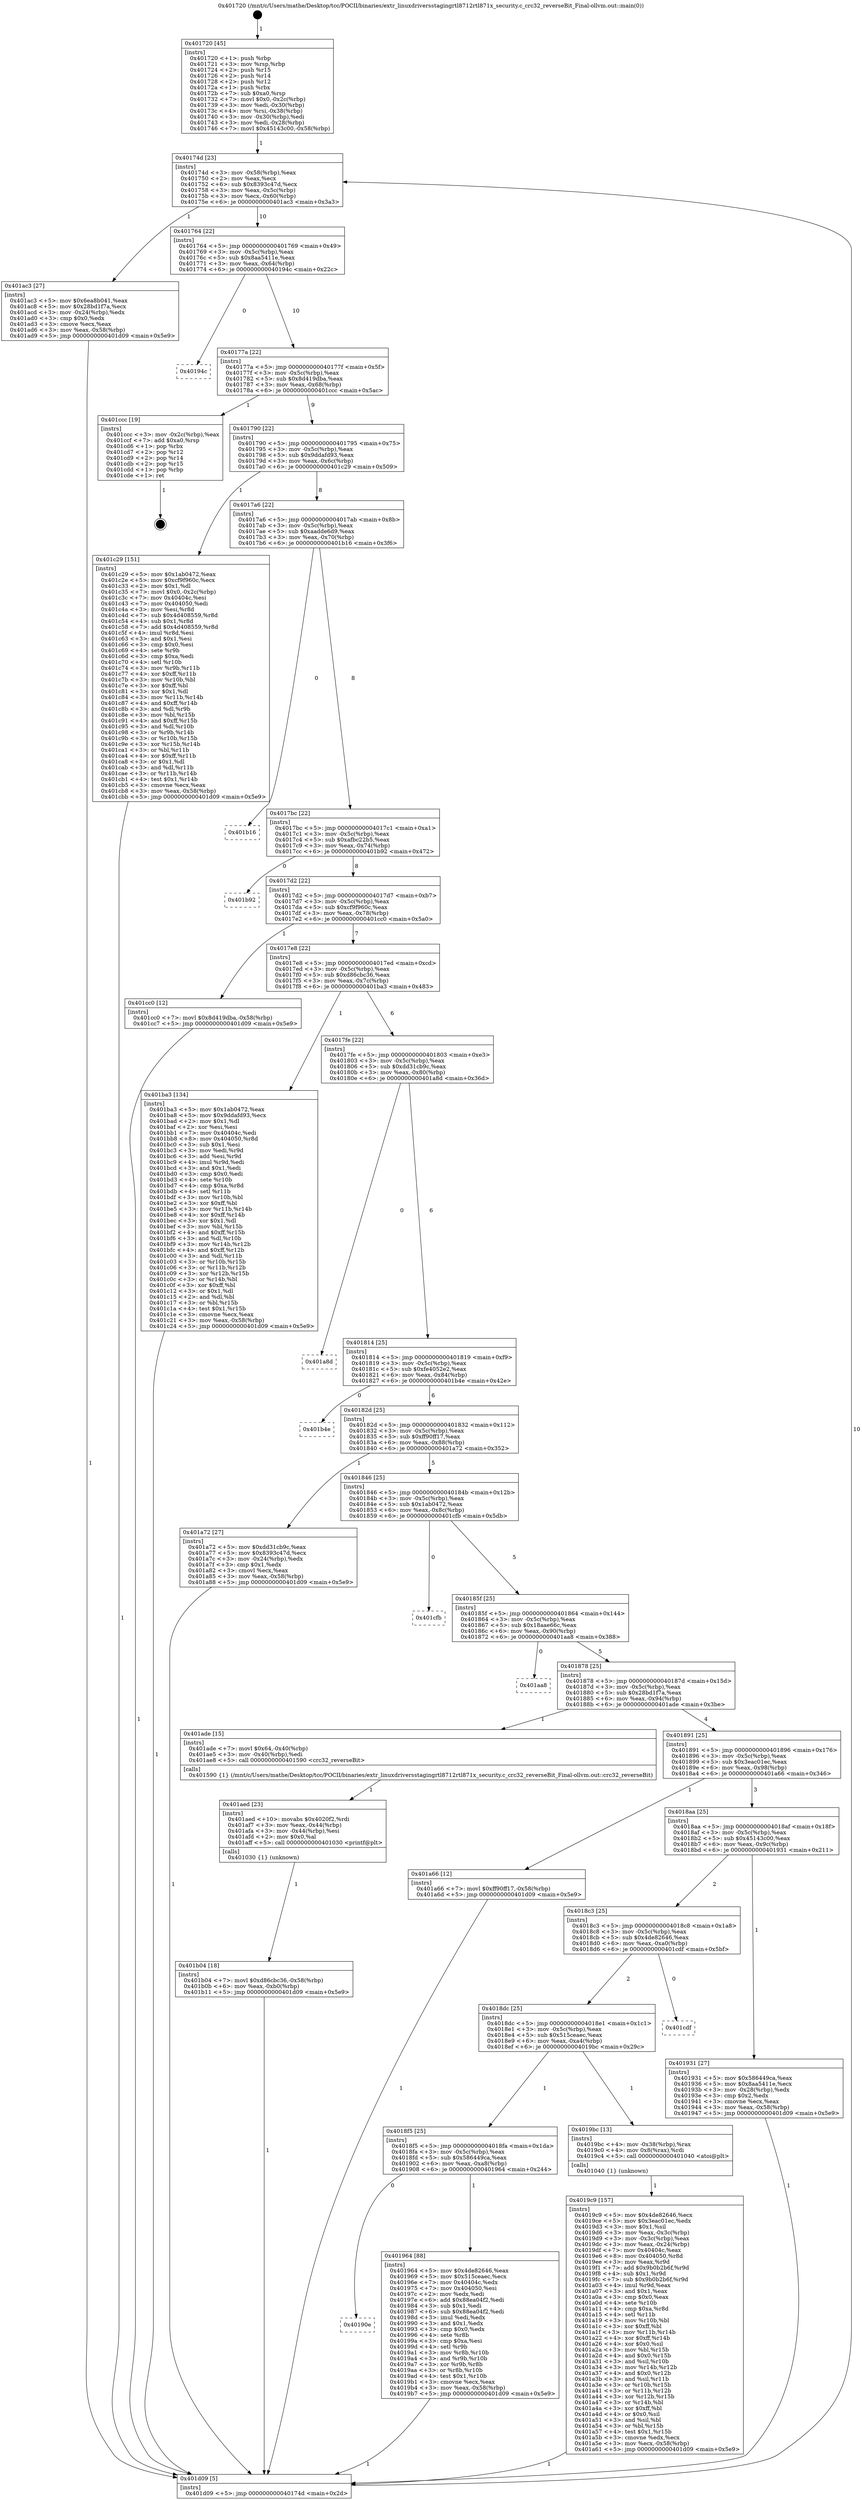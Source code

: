 digraph "0x401720" {
  label = "0x401720 (/mnt/c/Users/mathe/Desktop/tcc/POCII/binaries/extr_linuxdriversstagingrtl8712rtl871x_security.c_crc32_reverseBit_Final-ollvm.out::main(0))"
  labelloc = "t"
  node[shape=record]

  Entry [label="",width=0.3,height=0.3,shape=circle,fillcolor=black,style=filled]
  "0x40174d" [label="{
     0x40174d [23]\l
     | [instrs]\l
     &nbsp;&nbsp;0x40174d \<+3\>: mov -0x58(%rbp),%eax\l
     &nbsp;&nbsp;0x401750 \<+2\>: mov %eax,%ecx\l
     &nbsp;&nbsp;0x401752 \<+6\>: sub $0x8393c47d,%ecx\l
     &nbsp;&nbsp;0x401758 \<+3\>: mov %eax,-0x5c(%rbp)\l
     &nbsp;&nbsp;0x40175b \<+3\>: mov %ecx,-0x60(%rbp)\l
     &nbsp;&nbsp;0x40175e \<+6\>: je 0000000000401ac3 \<main+0x3a3\>\l
  }"]
  "0x401ac3" [label="{
     0x401ac3 [27]\l
     | [instrs]\l
     &nbsp;&nbsp;0x401ac3 \<+5\>: mov $0x6ea8b041,%eax\l
     &nbsp;&nbsp;0x401ac8 \<+5\>: mov $0x28bd1f7a,%ecx\l
     &nbsp;&nbsp;0x401acd \<+3\>: mov -0x24(%rbp),%edx\l
     &nbsp;&nbsp;0x401ad0 \<+3\>: cmp $0x0,%edx\l
     &nbsp;&nbsp;0x401ad3 \<+3\>: cmove %ecx,%eax\l
     &nbsp;&nbsp;0x401ad6 \<+3\>: mov %eax,-0x58(%rbp)\l
     &nbsp;&nbsp;0x401ad9 \<+5\>: jmp 0000000000401d09 \<main+0x5e9\>\l
  }"]
  "0x401764" [label="{
     0x401764 [22]\l
     | [instrs]\l
     &nbsp;&nbsp;0x401764 \<+5\>: jmp 0000000000401769 \<main+0x49\>\l
     &nbsp;&nbsp;0x401769 \<+3\>: mov -0x5c(%rbp),%eax\l
     &nbsp;&nbsp;0x40176c \<+5\>: sub $0x8aa5411e,%eax\l
     &nbsp;&nbsp;0x401771 \<+3\>: mov %eax,-0x64(%rbp)\l
     &nbsp;&nbsp;0x401774 \<+6\>: je 000000000040194c \<main+0x22c\>\l
  }"]
  Exit [label="",width=0.3,height=0.3,shape=circle,fillcolor=black,style=filled,peripheries=2]
  "0x40194c" [label="{
     0x40194c\l
  }", style=dashed]
  "0x40177a" [label="{
     0x40177a [22]\l
     | [instrs]\l
     &nbsp;&nbsp;0x40177a \<+5\>: jmp 000000000040177f \<main+0x5f\>\l
     &nbsp;&nbsp;0x40177f \<+3\>: mov -0x5c(%rbp),%eax\l
     &nbsp;&nbsp;0x401782 \<+5\>: sub $0x8d419dba,%eax\l
     &nbsp;&nbsp;0x401787 \<+3\>: mov %eax,-0x68(%rbp)\l
     &nbsp;&nbsp;0x40178a \<+6\>: je 0000000000401ccc \<main+0x5ac\>\l
  }"]
  "0x401b04" [label="{
     0x401b04 [18]\l
     | [instrs]\l
     &nbsp;&nbsp;0x401b04 \<+7\>: movl $0xd86cbc36,-0x58(%rbp)\l
     &nbsp;&nbsp;0x401b0b \<+6\>: mov %eax,-0xb0(%rbp)\l
     &nbsp;&nbsp;0x401b11 \<+5\>: jmp 0000000000401d09 \<main+0x5e9\>\l
  }"]
  "0x401ccc" [label="{
     0x401ccc [19]\l
     | [instrs]\l
     &nbsp;&nbsp;0x401ccc \<+3\>: mov -0x2c(%rbp),%eax\l
     &nbsp;&nbsp;0x401ccf \<+7\>: add $0xa0,%rsp\l
     &nbsp;&nbsp;0x401cd6 \<+1\>: pop %rbx\l
     &nbsp;&nbsp;0x401cd7 \<+2\>: pop %r12\l
     &nbsp;&nbsp;0x401cd9 \<+2\>: pop %r14\l
     &nbsp;&nbsp;0x401cdb \<+2\>: pop %r15\l
     &nbsp;&nbsp;0x401cdd \<+1\>: pop %rbp\l
     &nbsp;&nbsp;0x401cde \<+1\>: ret\l
  }"]
  "0x401790" [label="{
     0x401790 [22]\l
     | [instrs]\l
     &nbsp;&nbsp;0x401790 \<+5\>: jmp 0000000000401795 \<main+0x75\>\l
     &nbsp;&nbsp;0x401795 \<+3\>: mov -0x5c(%rbp),%eax\l
     &nbsp;&nbsp;0x401798 \<+5\>: sub $0x9ddafd93,%eax\l
     &nbsp;&nbsp;0x40179d \<+3\>: mov %eax,-0x6c(%rbp)\l
     &nbsp;&nbsp;0x4017a0 \<+6\>: je 0000000000401c29 \<main+0x509\>\l
  }"]
  "0x401aed" [label="{
     0x401aed [23]\l
     | [instrs]\l
     &nbsp;&nbsp;0x401aed \<+10\>: movabs $0x4020f2,%rdi\l
     &nbsp;&nbsp;0x401af7 \<+3\>: mov %eax,-0x44(%rbp)\l
     &nbsp;&nbsp;0x401afa \<+3\>: mov -0x44(%rbp),%esi\l
     &nbsp;&nbsp;0x401afd \<+2\>: mov $0x0,%al\l
     &nbsp;&nbsp;0x401aff \<+5\>: call 0000000000401030 \<printf@plt\>\l
     | [calls]\l
     &nbsp;&nbsp;0x401030 \{1\} (unknown)\l
  }"]
  "0x401c29" [label="{
     0x401c29 [151]\l
     | [instrs]\l
     &nbsp;&nbsp;0x401c29 \<+5\>: mov $0x1ab0472,%eax\l
     &nbsp;&nbsp;0x401c2e \<+5\>: mov $0xcf9f960c,%ecx\l
     &nbsp;&nbsp;0x401c33 \<+2\>: mov $0x1,%dl\l
     &nbsp;&nbsp;0x401c35 \<+7\>: movl $0x0,-0x2c(%rbp)\l
     &nbsp;&nbsp;0x401c3c \<+7\>: mov 0x40404c,%esi\l
     &nbsp;&nbsp;0x401c43 \<+7\>: mov 0x404050,%edi\l
     &nbsp;&nbsp;0x401c4a \<+3\>: mov %esi,%r8d\l
     &nbsp;&nbsp;0x401c4d \<+7\>: sub $0x4d408559,%r8d\l
     &nbsp;&nbsp;0x401c54 \<+4\>: sub $0x1,%r8d\l
     &nbsp;&nbsp;0x401c58 \<+7\>: add $0x4d408559,%r8d\l
     &nbsp;&nbsp;0x401c5f \<+4\>: imul %r8d,%esi\l
     &nbsp;&nbsp;0x401c63 \<+3\>: and $0x1,%esi\l
     &nbsp;&nbsp;0x401c66 \<+3\>: cmp $0x0,%esi\l
     &nbsp;&nbsp;0x401c69 \<+4\>: sete %r9b\l
     &nbsp;&nbsp;0x401c6d \<+3\>: cmp $0xa,%edi\l
     &nbsp;&nbsp;0x401c70 \<+4\>: setl %r10b\l
     &nbsp;&nbsp;0x401c74 \<+3\>: mov %r9b,%r11b\l
     &nbsp;&nbsp;0x401c77 \<+4\>: xor $0xff,%r11b\l
     &nbsp;&nbsp;0x401c7b \<+3\>: mov %r10b,%bl\l
     &nbsp;&nbsp;0x401c7e \<+3\>: xor $0xff,%bl\l
     &nbsp;&nbsp;0x401c81 \<+3\>: xor $0x1,%dl\l
     &nbsp;&nbsp;0x401c84 \<+3\>: mov %r11b,%r14b\l
     &nbsp;&nbsp;0x401c87 \<+4\>: and $0xff,%r14b\l
     &nbsp;&nbsp;0x401c8b \<+3\>: and %dl,%r9b\l
     &nbsp;&nbsp;0x401c8e \<+3\>: mov %bl,%r15b\l
     &nbsp;&nbsp;0x401c91 \<+4\>: and $0xff,%r15b\l
     &nbsp;&nbsp;0x401c95 \<+3\>: and %dl,%r10b\l
     &nbsp;&nbsp;0x401c98 \<+3\>: or %r9b,%r14b\l
     &nbsp;&nbsp;0x401c9b \<+3\>: or %r10b,%r15b\l
     &nbsp;&nbsp;0x401c9e \<+3\>: xor %r15b,%r14b\l
     &nbsp;&nbsp;0x401ca1 \<+3\>: or %bl,%r11b\l
     &nbsp;&nbsp;0x401ca4 \<+4\>: xor $0xff,%r11b\l
     &nbsp;&nbsp;0x401ca8 \<+3\>: or $0x1,%dl\l
     &nbsp;&nbsp;0x401cab \<+3\>: and %dl,%r11b\l
     &nbsp;&nbsp;0x401cae \<+3\>: or %r11b,%r14b\l
     &nbsp;&nbsp;0x401cb1 \<+4\>: test $0x1,%r14b\l
     &nbsp;&nbsp;0x401cb5 \<+3\>: cmovne %ecx,%eax\l
     &nbsp;&nbsp;0x401cb8 \<+3\>: mov %eax,-0x58(%rbp)\l
     &nbsp;&nbsp;0x401cbb \<+5\>: jmp 0000000000401d09 \<main+0x5e9\>\l
  }"]
  "0x4017a6" [label="{
     0x4017a6 [22]\l
     | [instrs]\l
     &nbsp;&nbsp;0x4017a6 \<+5\>: jmp 00000000004017ab \<main+0x8b\>\l
     &nbsp;&nbsp;0x4017ab \<+3\>: mov -0x5c(%rbp),%eax\l
     &nbsp;&nbsp;0x4017ae \<+5\>: sub $0xaadde6d9,%eax\l
     &nbsp;&nbsp;0x4017b3 \<+3\>: mov %eax,-0x70(%rbp)\l
     &nbsp;&nbsp;0x4017b6 \<+6\>: je 0000000000401b16 \<main+0x3f6\>\l
  }"]
  "0x4019c9" [label="{
     0x4019c9 [157]\l
     | [instrs]\l
     &nbsp;&nbsp;0x4019c9 \<+5\>: mov $0x4de82646,%ecx\l
     &nbsp;&nbsp;0x4019ce \<+5\>: mov $0x3eac01ec,%edx\l
     &nbsp;&nbsp;0x4019d3 \<+3\>: mov $0x1,%sil\l
     &nbsp;&nbsp;0x4019d6 \<+3\>: mov %eax,-0x3c(%rbp)\l
     &nbsp;&nbsp;0x4019d9 \<+3\>: mov -0x3c(%rbp),%eax\l
     &nbsp;&nbsp;0x4019dc \<+3\>: mov %eax,-0x24(%rbp)\l
     &nbsp;&nbsp;0x4019df \<+7\>: mov 0x40404c,%eax\l
     &nbsp;&nbsp;0x4019e6 \<+8\>: mov 0x404050,%r8d\l
     &nbsp;&nbsp;0x4019ee \<+3\>: mov %eax,%r9d\l
     &nbsp;&nbsp;0x4019f1 \<+7\>: add $0x9b0b2b6f,%r9d\l
     &nbsp;&nbsp;0x4019f8 \<+4\>: sub $0x1,%r9d\l
     &nbsp;&nbsp;0x4019fc \<+7\>: sub $0x9b0b2b6f,%r9d\l
     &nbsp;&nbsp;0x401a03 \<+4\>: imul %r9d,%eax\l
     &nbsp;&nbsp;0x401a07 \<+3\>: and $0x1,%eax\l
     &nbsp;&nbsp;0x401a0a \<+3\>: cmp $0x0,%eax\l
     &nbsp;&nbsp;0x401a0d \<+4\>: sete %r10b\l
     &nbsp;&nbsp;0x401a11 \<+4\>: cmp $0xa,%r8d\l
     &nbsp;&nbsp;0x401a15 \<+4\>: setl %r11b\l
     &nbsp;&nbsp;0x401a19 \<+3\>: mov %r10b,%bl\l
     &nbsp;&nbsp;0x401a1c \<+3\>: xor $0xff,%bl\l
     &nbsp;&nbsp;0x401a1f \<+3\>: mov %r11b,%r14b\l
     &nbsp;&nbsp;0x401a22 \<+4\>: xor $0xff,%r14b\l
     &nbsp;&nbsp;0x401a26 \<+4\>: xor $0x0,%sil\l
     &nbsp;&nbsp;0x401a2a \<+3\>: mov %bl,%r15b\l
     &nbsp;&nbsp;0x401a2d \<+4\>: and $0x0,%r15b\l
     &nbsp;&nbsp;0x401a31 \<+3\>: and %sil,%r10b\l
     &nbsp;&nbsp;0x401a34 \<+3\>: mov %r14b,%r12b\l
     &nbsp;&nbsp;0x401a37 \<+4\>: and $0x0,%r12b\l
     &nbsp;&nbsp;0x401a3b \<+3\>: and %sil,%r11b\l
     &nbsp;&nbsp;0x401a3e \<+3\>: or %r10b,%r15b\l
     &nbsp;&nbsp;0x401a41 \<+3\>: or %r11b,%r12b\l
     &nbsp;&nbsp;0x401a44 \<+3\>: xor %r12b,%r15b\l
     &nbsp;&nbsp;0x401a47 \<+3\>: or %r14b,%bl\l
     &nbsp;&nbsp;0x401a4a \<+3\>: xor $0xff,%bl\l
     &nbsp;&nbsp;0x401a4d \<+4\>: or $0x0,%sil\l
     &nbsp;&nbsp;0x401a51 \<+3\>: and %sil,%bl\l
     &nbsp;&nbsp;0x401a54 \<+3\>: or %bl,%r15b\l
     &nbsp;&nbsp;0x401a57 \<+4\>: test $0x1,%r15b\l
     &nbsp;&nbsp;0x401a5b \<+3\>: cmovne %edx,%ecx\l
     &nbsp;&nbsp;0x401a5e \<+3\>: mov %ecx,-0x58(%rbp)\l
     &nbsp;&nbsp;0x401a61 \<+5\>: jmp 0000000000401d09 \<main+0x5e9\>\l
  }"]
  "0x401b16" [label="{
     0x401b16\l
  }", style=dashed]
  "0x4017bc" [label="{
     0x4017bc [22]\l
     | [instrs]\l
     &nbsp;&nbsp;0x4017bc \<+5\>: jmp 00000000004017c1 \<main+0xa1\>\l
     &nbsp;&nbsp;0x4017c1 \<+3\>: mov -0x5c(%rbp),%eax\l
     &nbsp;&nbsp;0x4017c4 \<+5\>: sub $0xafbc22b5,%eax\l
     &nbsp;&nbsp;0x4017c9 \<+3\>: mov %eax,-0x74(%rbp)\l
     &nbsp;&nbsp;0x4017cc \<+6\>: je 0000000000401b92 \<main+0x472\>\l
  }"]
  "0x40190e" [label="{
     0x40190e\l
  }", style=dashed]
  "0x401b92" [label="{
     0x401b92\l
  }", style=dashed]
  "0x4017d2" [label="{
     0x4017d2 [22]\l
     | [instrs]\l
     &nbsp;&nbsp;0x4017d2 \<+5\>: jmp 00000000004017d7 \<main+0xb7\>\l
     &nbsp;&nbsp;0x4017d7 \<+3\>: mov -0x5c(%rbp),%eax\l
     &nbsp;&nbsp;0x4017da \<+5\>: sub $0xcf9f960c,%eax\l
     &nbsp;&nbsp;0x4017df \<+3\>: mov %eax,-0x78(%rbp)\l
     &nbsp;&nbsp;0x4017e2 \<+6\>: je 0000000000401cc0 \<main+0x5a0\>\l
  }"]
  "0x401964" [label="{
     0x401964 [88]\l
     | [instrs]\l
     &nbsp;&nbsp;0x401964 \<+5\>: mov $0x4de82646,%eax\l
     &nbsp;&nbsp;0x401969 \<+5\>: mov $0x515ceaec,%ecx\l
     &nbsp;&nbsp;0x40196e \<+7\>: mov 0x40404c,%edx\l
     &nbsp;&nbsp;0x401975 \<+7\>: mov 0x404050,%esi\l
     &nbsp;&nbsp;0x40197c \<+2\>: mov %edx,%edi\l
     &nbsp;&nbsp;0x40197e \<+6\>: add $0x88ea04f2,%edi\l
     &nbsp;&nbsp;0x401984 \<+3\>: sub $0x1,%edi\l
     &nbsp;&nbsp;0x401987 \<+6\>: sub $0x88ea04f2,%edi\l
     &nbsp;&nbsp;0x40198d \<+3\>: imul %edi,%edx\l
     &nbsp;&nbsp;0x401990 \<+3\>: and $0x1,%edx\l
     &nbsp;&nbsp;0x401993 \<+3\>: cmp $0x0,%edx\l
     &nbsp;&nbsp;0x401996 \<+4\>: sete %r8b\l
     &nbsp;&nbsp;0x40199a \<+3\>: cmp $0xa,%esi\l
     &nbsp;&nbsp;0x40199d \<+4\>: setl %r9b\l
     &nbsp;&nbsp;0x4019a1 \<+3\>: mov %r8b,%r10b\l
     &nbsp;&nbsp;0x4019a4 \<+3\>: and %r9b,%r10b\l
     &nbsp;&nbsp;0x4019a7 \<+3\>: xor %r9b,%r8b\l
     &nbsp;&nbsp;0x4019aa \<+3\>: or %r8b,%r10b\l
     &nbsp;&nbsp;0x4019ad \<+4\>: test $0x1,%r10b\l
     &nbsp;&nbsp;0x4019b1 \<+3\>: cmovne %ecx,%eax\l
     &nbsp;&nbsp;0x4019b4 \<+3\>: mov %eax,-0x58(%rbp)\l
     &nbsp;&nbsp;0x4019b7 \<+5\>: jmp 0000000000401d09 \<main+0x5e9\>\l
  }"]
  "0x401cc0" [label="{
     0x401cc0 [12]\l
     | [instrs]\l
     &nbsp;&nbsp;0x401cc0 \<+7\>: movl $0x8d419dba,-0x58(%rbp)\l
     &nbsp;&nbsp;0x401cc7 \<+5\>: jmp 0000000000401d09 \<main+0x5e9\>\l
  }"]
  "0x4017e8" [label="{
     0x4017e8 [22]\l
     | [instrs]\l
     &nbsp;&nbsp;0x4017e8 \<+5\>: jmp 00000000004017ed \<main+0xcd\>\l
     &nbsp;&nbsp;0x4017ed \<+3\>: mov -0x5c(%rbp),%eax\l
     &nbsp;&nbsp;0x4017f0 \<+5\>: sub $0xd86cbc36,%eax\l
     &nbsp;&nbsp;0x4017f5 \<+3\>: mov %eax,-0x7c(%rbp)\l
     &nbsp;&nbsp;0x4017f8 \<+6\>: je 0000000000401ba3 \<main+0x483\>\l
  }"]
  "0x4018f5" [label="{
     0x4018f5 [25]\l
     | [instrs]\l
     &nbsp;&nbsp;0x4018f5 \<+5\>: jmp 00000000004018fa \<main+0x1da\>\l
     &nbsp;&nbsp;0x4018fa \<+3\>: mov -0x5c(%rbp),%eax\l
     &nbsp;&nbsp;0x4018fd \<+5\>: sub $0x586449ca,%eax\l
     &nbsp;&nbsp;0x401902 \<+6\>: mov %eax,-0xa8(%rbp)\l
     &nbsp;&nbsp;0x401908 \<+6\>: je 0000000000401964 \<main+0x244\>\l
  }"]
  "0x401ba3" [label="{
     0x401ba3 [134]\l
     | [instrs]\l
     &nbsp;&nbsp;0x401ba3 \<+5\>: mov $0x1ab0472,%eax\l
     &nbsp;&nbsp;0x401ba8 \<+5\>: mov $0x9ddafd93,%ecx\l
     &nbsp;&nbsp;0x401bad \<+2\>: mov $0x1,%dl\l
     &nbsp;&nbsp;0x401baf \<+2\>: xor %esi,%esi\l
     &nbsp;&nbsp;0x401bb1 \<+7\>: mov 0x40404c,%edi\l
     &nbsp;&nbsp;0x401bb8 \<+8\>: mov 0x404050,%r8d\l
     &nbsp;&nbsp;0x401bc0 \<+3\>: sub $0x1,%esi\l
     &nbsp;&nbsp;0x401bc3 \<+3\>: mov %edi,%r9d\l
     &nbsp;&nbsp;0x401bc6 \<+3\>: add %esi,%r9d\l
     &nbsp;&nbsp;0x401bc9 \<+4\>: imul %r9d,%edi\l
     &nbsp;&nbsp;0x401bcd \<+3\>: and $0x1,%edi\l
     &nbsp;&nbsp;0x401bd0 \<+3\>: cmp $0x0,%edi\l
     &nbsp;&nbsp;0x401bd3 \<+4\>: sete %r10b\l
     &nbsp;&nbsp;0x401bd7 \<+4\>: cmp $0xa,%r8d\l
     &nbsp;&nbsp;0x401bdb \<+4\>: setl %r11b\l
     &nbsp;&nbsp;0x401bdf \<+3\>: mov %r10b,%bl\l
     &nbsp;&nbsp;0x401be2 \<+3\>: xor $0xff,%bl\l
     &nbsp;&nbsp;0x401be5 \<+3\>: mov %r11b,%r14b\l
     &nbsp;&nbsp;0x401be8 \<+4\>: xor $0xff,%r14b\l
     &nbsp;&nbsp;0x401bec \<+3\>: xor $0x1,%dl\l
     &nbsp;&nbsp;0x401bef \<+3\>: mov %bl,%r15b\l
     &nbsp;&nbsp;0x401bf2 \<+4\>: and $0xff,%r15b\l
     &nbsp;&nbsp;0x401bf6 \<+3\>: and %dl,%r10b\l
     &nbsp;&nbsp;0x401bf9 \<+3\>: mov %r14b,%r12b\l
     &nbsp;&nbsp;0x401bfc \<+4\>: and $0xff,%r12b\l
     &nbsp;&nbsp;0x401c00 \<+3\>: and %dl,%r11b\l
     &nbsp;&nbsp;0x401c03 \<+3\>: or %r10b,%r15b\l
     &nbsp;&nbsp;0x401c06 \<+3\>: or %r11b,%r12b\l
     &nbsp;&nbsp;0x401c09 \<+3\>: xor %r12b,%r15b\l
     &nbsp;&nbsp;0x401c0c \<+3\>: or %r14b,%bl\l
     &nbsp;&nbsp;0x401c0f \<+3\>: xor $0xff,%bl\l
     &nbsp;&nbsp;0x401c12 \<+3\>: or $0x1,%dl\l
     &nbsp;&nbsp;0x401c15 \<+2\>: and %dl,%bl\l
     &nbsp;&nbsp;0x401c17 \<+3\>: or %bl,%r15b\l
     &nbsp;&nbsp;0x401c1a \<+4\>: test $0x1,%r15b\l
     &nbsp;&nbsp;0x401c1e \<+3\>: cmovne %ecx,%eax\l
     &nbsp;&nbsp;0x401c21 \<+3\>: mov %eax,-0x58(%rbp)\l
     &nbsp;&nbsp;0x401c24 \<+5\>: jmp 0000000000401d09 \<main+0x5e9\>\l
  }"]
  "0x4017fe" [label="{
     0x4017fe [22]\l
     | [instrs]\l
     &nbsp;&nbsp;0x4017fe \<+5\>: jmp 0000000000401803 \<main+0xe3\>\l
     &nbsp;&nbsp;0x401803 \<+3\>: mov -0x5c(%rbp),%eax\l
     &nbsp;&nbsp;0x401806 \<+5\>: sub $0xdd31cb9c,%eax\l
     &nbsp;&nbsp;0x40180b \<+3\>: mov %eax,-0x80(%rbp)\l
     &nbsp;&nbsp;0x40180e \<+6\>: je 0000000000401a8d \<main+0x36d\>\l
  }"]
  "0x4019bc" [label="{
     0x4019bc [13]\l
     | [instrs]\l
     &nbsp;&nbsp;0x4019bc \<+4\>: mov -0x38(%rbp),%rax\l
     &nbsp;&nbsp;0x4019c0 \<+4\>: mov 0x8(%rax),%rdi\l
     &nbsp;&nbsp;0x4019c4 \<+5\>: call 0000000000401040 \<atoi@plt\>\l
     | [calls]\l
     &nbsp;&nbsp;0x401040 \{1\} (unknown)\l
  }"]
  "0x401a8d" [label="{
     0x401a8d\l
  }", style=dashed]
  "0x401814" [label="{
     0x401814 [25]\l
     | [instrs]\l
     &nbsp;&nbsp;0x401814 \<+5\>: jmp 0000000000401819 \<main+0xf9\>\l
     &nbsp;&nbsp;0x401819 \<+3\>: mov -0x5c(%rbp),%eax\l
     &nbsp;&nbsp;0x40181c \<+5\>: sub $0xfe4052e2,%eax\l
     &nbsp;&nbsp;0x401821 \<+6\>: mov %eax,-0x84(%rbp)\l
     &nbsp;&nbsp;0x401827 \<+6\>: je 0000000000401b4e \<main+0x42e\>\l
  }"]
  "0x4018dc" [label="{
     0x4018dc [25]\l
     | [instrs]\l
     &nbsp;&nbsp;0x4018dc \<+5\>: jmp 00000000004018e1 \<main+0x1c1\>\l
     &nbsp;&nbsp;0x4018e1 \<+3\>: mov -0x5c(%rbp),%eax\l
     &nbsp;&nbsp;0x4018e4 \<+5\>: sub $0x515ceaec,%eax\l
     &nbsp;&nbsp;0x4018e9 \<+6\>: mov %eax,-0xa4(%rbp)\l
     &nbsp;&nbsp;0x4018ef \<+6\>: je 00000000004019bc \<main+0x29c\>\l
  }"]
  "0x401b4e" [label="{
     0x401b4e\l
  }", style=dashed]
  "0x40182d" [label="{
     0x40182d [25]\l
     | [instrs]\l
     &nbsp;&nbsp;0x40182d \<+5\>: jmp 0000000000401832 \<main+0x112\>\l
     &nbsp;&nbsp;0x401832 \<+3\>: mov -0x5c(%rbp),%eax\l
     &nbsp;&nbsp;0x401835 \<+5\>: sub $0xff90ff17,%eax\l
     &nbsp;&nbsp;0x40183a \<+6\>: mov %eax,-0x88(%rbp)\l
     &nbsp;&nbsp;0x401840 \<+6\>: je 0000000000401a72 \<main+0x352\>\l
  }"]
  "0x401cdf" [label="{
     0x401cdf\l
  }", style=dashed]
  "0x401a72" [label="{
     0x401a72 [27]\l
     | [instrs]\l
     &nbsp;&nbsp;0x401a72 \<+5\>: mov $0xdd31cb9c,%eax\l
     &nbsp;&nbsp;0x401a77 \<+5\>: mov $0x8393c47d,%ecx\l
     &nbsp;&nbsp;0x401a7c \<+3\>: mov -0x24(%rbp),%edx\l
     &nbsp;&nbsp;0x401a7f \<+3\>: cmp $0x1,%edx\l
     &nbsp;&nbsp;0x401a82 \<+3\>: cmovl %ecx,%eax\l
     &nbsp;&nbsp;0x401a85 \<+3\>: mov %eax,-0x58(%rbp)\l
     &nbsp;&nbsp;0x401a88 \<+5\>: jmp 0000000000401d09 \<main+0x5e9\>\l
  }"]
  "0x401846" [label="{
     0x401846 [25]\l
     | [instrs]\l
     &nbsp;&nbsp;0x401846 \<+5\>: jmp 000000000040184b \<main+0x12b\>\l
     &nbsp;&nbsp;0x40184b \<+3\>: mov -0x5c(%rbp),%eax\l
     &nbsp;&nbsp;0x40184e \<+5\>: sub $0x1ab0472,%eax\l
     &nbsp;&nbsp;0x401853 \<+6\>: mov %eax,-0x8c(%rbp)\l
     &nbsp;&nbsp;0x401859 \<+6\>: je 0000000000401cfb \<main+0x5db\>\l
  }"]
  "0x401720" [label="{
     0x401720 [45]\l
     | [instrs]\l
     &nbsp;&nbsp;0x401720 \<+1\>: push %rbp\l
     &nbsp;&nbsp;0x401721 \<+3\>: mov %rsp,%rbp\l
     &nbsp;&nbsp;0x401724 \<+2\>: push %r15\l
     &nbsp;&nbsp;0x401726 \<+2\>: push %r14\l
     &nbsp;&nbsp;0x401728 \<+2\>: push %r12\l
     &nbsp;&nbsp;0x40172a \<+1\>: push %rbx\l
     &nbsp;&nbsp;0x40172b \<+7\>: sub $0xa0,%rsp\l
     &nbsp;&nbsp;0x401732 \<+7\>: movl $0x0,-0x2c(%rbp)\l
     &nbsp;&nbsp;0x401739 \<+3\>: mov %edi,-0x30(%rbp)\l
     &nbsp;&nbsp;0x40173c \<+4\>: mov %rsi,-0x38(%rbp)\l
     &nbsp;&nbsp;0x401740 \<+3\>: mov -0x30(%rbp),%edi\l
     &nbsp;&nbsp;0x401743 \<+3\>: mov %edi,-0x28(%rbp)\l
     &nbsp;&nbsp;0x401746 \<+7\>: movl $0x45143c00,-0x58(%rbp)\l
  }"]
  "0x401cfb" [label="{
     0x401cfb\l
  }", style=dashed]
  "0x40185f" [label="{
     0x40185f [25]\l
     | [instrs]\l
     &nbsp;&nbsp;0x40185f \<+5\>: jmp 0000000000401864 \<main+0x144\>\l
     &nbsp;&nbsp;0x401864 \<+3\>: mov -0x5c(%rbp),%eax\l
     &nbsp;&nbsp;0x401867 \<+5\>: sub $0x18aae66c,%eax\l
     &nbsp;&nbsp;0x40186c \<+6\>: mov %eax,-0x90(%rbp)\l
     &nbsp;&nbsp;0x401872 \<+6\>: je 0000000000401aa8 \<main+0x388\>\l
  }"]
  "0x401d09" [label="{
     0x401d09 [5]\l
     | [instrs]\l
     &nbsp;&nbsp;0x401d09 \<+5\>: jmp 000000000040174d \<main+0x2d\>\l
  }"]
  "0x401aa8" [label="{
     0x401aa8\l
  }", style=dashed]
  "0x401878" [label="{
     0x401878 [25]\l
     | [instrs]\l
     &nbsp;&nbsp;0x401878 \<+5\>: jmp 000000000040187d \<main+0x15d\>\l
     &nbsp;&nbsp;0x40187d \<+3\>: mov -0x5c(%rbp),%eax\l
     &nbsp;&nbsp;0x401880 \<+5\>: sub $0x28bd1f7a,%eax\l
     &nbsp;&nbsp;0x401885 \<+6\>: mov %eax,-0x94(%rbp)\l
     &nbsp;&nbsp;0x40188b \<+6\>: je 0000000000401ade \<main+0x3be\>\l
  }"]
  "0x4018c3" [label="{
     0x4018c3 [25]\l
     | [instrs]\l
     &nbsp;&nbsp;0x4018c3 \<+5\>: jmp 00000000004018c8 \<main+0x1a8\>\l
     &nbsp;&nbsp;0x4018c8 \<+3\>: mov -0x5c(%rbp),%eax\l
     &nbsp;&nbsp;0x4018cb \<+5\>: sub $0x4de82646,%eax\l
     &nbsp;&nbsp;0x4018d0 \<+6\>: mov %eax,-0xa0(%rbp)\l
     &nbsp;&nbsp;0x4018d6 \<+6\>: je 0000000000401cdf \<main+0x5bf\>\l
  }"]
  "0x401ade" [label="{
     0x401ade [15]\l
     | [instrs]\l
     &nbsp;&nbsp;0x401ade \<+7\>: movl $0x64,-0x40(%rbp)\l
     &nbsp;&nbsp;0x401ae5 \<+3\>: mov -0x40(%rbp),%edi\l
     &nbsp;&nbsp;0x401ae8 \<+5\>: call 0000000000401590 \<crc32_reverseBit\>\l
     | [calls]\l
     &nbsp;&nbsp;0x401590 \{1\} (/mnt/c/Users/mathe/Desktop/tcc/POCII/binaries/extr_linuxdriversstagingrtl8712rtl871x_security.c_crc32_reverseBit_Final-ollvm.out::crc32_reverseBit)\l
  }"]
  "0x401891" [label="{
     0x401891 [25]\l
     | [instrs]\l
     &nbsp;&nbsp;0x401891 \<+5\>: jmp 0000000000401896 \<main+0x176\>\l
     &nbsp;&nbsp;0x401896 \<+3\>: mov -0x5c(%rbp),%eax\l
     &nbsp;&nbsp;0x401899 \<+5\>: sub $0x3eac01ec,%eax\l
     &nbsp;&nbsp;0x40189e \<+6\>: mov %eax,-0x98(%rbp)\l
     &nbsp;&nbsp;0x4018a4 \<+6\>: je 0000000000401a66 \<main+0x346\>\l
  }"]
  "0x401931" [label="{
     0x401931 [27]\l
     | [instrs]\l
     &nbsp;&nbsp;0x401931 \<+5\>: mov $0x586449ca,%eax\l
     &nbsp;&nbsp;0x401936 \<+5\>: mov $0x8aa5411e,%ecx\l
     &nbsp;&nbsp;0x40193b \<+3\>: mov -0x28(%rbp),%edx\l
     &nbsp;&nbsp;0x40193e \<+3\>: cmp $0x2,%edx\l
     &nbsp;&nbsp;0x401941 \<+3\>: cmovne %ecx,%eax\l
     &nbsp;&nbsp;0x401944 \<+3\>: mov %eax,-0x58(%rbp)\l
     &nbsp;&nbsp;0x401947 \<+5\>: jmp 0000000000401d09 \<main+0x5e9\>\l
  }"]
  "0x401a66" [label="{
     0x401a66 [12]\l
     | [instrs]\l
     &nbsp;&nbsp;0x401a66 \<+7\>: movl $0xff90ff17,-0x58(%rbp)\l
     &nbsp;&nbsp;0x401a6d \<+5\>: jmp 0000000000401d09 \<main+0x5e9\>\l
  }"]
  "0x4018aa" [label="{
     0x4018aa [25]\l
     | [instrs]\l
     &nbsp;&nbsp;0x4018aa \<+5\>: jmp 00000000004018af \<main+0x18f\>\l
     &nbsp;&nbsp;0x4018af \<+3\>: mov -0x5c(%rbp),%eax\l
     &nbsp;&nbsp;0x4018b2 \<+5\>: sub $0x45143c00,%eax\l
     &nbsp;&nbsp;0x4018b7 \<+6\>: mov %eax,-0x9c(%rbp)\l
     &nbsp;&nbsp;0x4018bd \<+6\>: je 0000000000401931 \<main+0x211\>\l
  }"]
  Entry -> "0x401720" [label=" 1"]
  "0x40174d" -> "0x401ac3" [label=" 1"]
  "0x40174d" -> "0x401764" [label=" 10"]
  "0x401ccc" -> Exit [label=" 1"]
  "0x401764" -> "0x40194c" [label=" 0"]
  "0x401764" -> "0x40177a" [label=" 10"]
  "0x401cc0" -> "0x401d09" [label=" 1"]
  "0x40177a" -> "0x401ccc" [label=" 1"]
  "0x40177a" -> "0x401790" [label=" 9"]
  "0x401c29" -> "0x401d09" [label=" 1"]
  "0x401790" -> "0x401c29" [label=" 1"]
  "0x401790" -> "0x4017a6" [label=" 8"]
  "0x401ba3" -> "0x401d09" [label=" 1"]
  "0x4017a6" -> "0x401b16" [label=" 0"]
  "0x4017a6" -> "0x4017bc" [label=" 8"]
  "0x401b04" -> "0x401d09" [label=" 1"]
  "0x4017bc" -> "0x401b92" [label=" 0"]
  "0x4017bc" -> "0x4017d2" [label=" 8"]
  "0x401aed" -> "0x401b04" [label=" 1"]
  "0x4017d2" -> "0x401cc0" [label=" 1"]
  "0x4017d2" -> "0x4017e8" [label=" 7"]
  "0x401ade" -> "0x401aed" [label=" 1"]
  "0x4017e8" -> "0x401ba3" [label=" 1"]
  "0x4017e8" -> "0x4017fe" [label=" 6"]
  "0x401a72" -> "0x401d09" [label=" 1"]
  "0x4017fe" -> "0x401a8d" [label=" 0"]
  "0x4017fe" -> "0x401814" [label=" 6"]
  "0x401a66" -> "0x401d09" [label=" 1"]
  "0x401814" -> "0x401b4e" [label=" 0"]
  "0x401814" -> "0x40182d" [label=" 6"]
  "0x4019bc" -> "0x4019c9" [label=" 1"]
  "0x40182d" -> "0x401a72" [label=" 1"]
  "0x40182d" -> "0x401846" [label=" 5"]
  "0x401964" -> "0x401d09" [label=" 1"]
  "0x401846" -> "0x401cfb" [label=" 0"]
  "0x401846" -> "0x40185f" [label=" 5"]
  "0x4018f5" -> "0x401964" [label=" 1"]
  "0x40185f" -> "0x401aa8" [label=" 0"]
  "0x40185f" -> "0x401878" [label=" 5"]
  "0x401ac3" -> "0x401d09" [label=" 1"]
  "0x401878" -> "0x401ade" [label=" 1"]
  "0x401878" -> "0x401891" [label=" 4"]
  "0x4018dc" -> "0x4018f5" [label=" 1"]
  "0x401891" -> "0x401a66" [label=" 1"]
  "0x401891" -> "0x4018aa" [label=" 3"]
  "0x4018dc" -> "0x4019bc" [label=" 1"]
  "0x4018aa" -> "0x401931" [label=" 1"]
  "0x4018aa" -> "0x4018c3" [label=" 2"]
  "0x401931" -> "0x401d09" [label=" 1"]
  "0x401720" -> "0x40174d" [label=" 1"]
  "0x401d09" -> "0x40174d" [label=" 10"]
  "0x4018f5" -> "0x40190e" [label=" 0"]
  "0x4018c3" -> "0x401cdf" [label=" 0"]
  "0x4018c3" -> "0x4018dc" [label=" 2"]
  "0x4019c9" -> "0x401d09" [label=" 1"]
}
